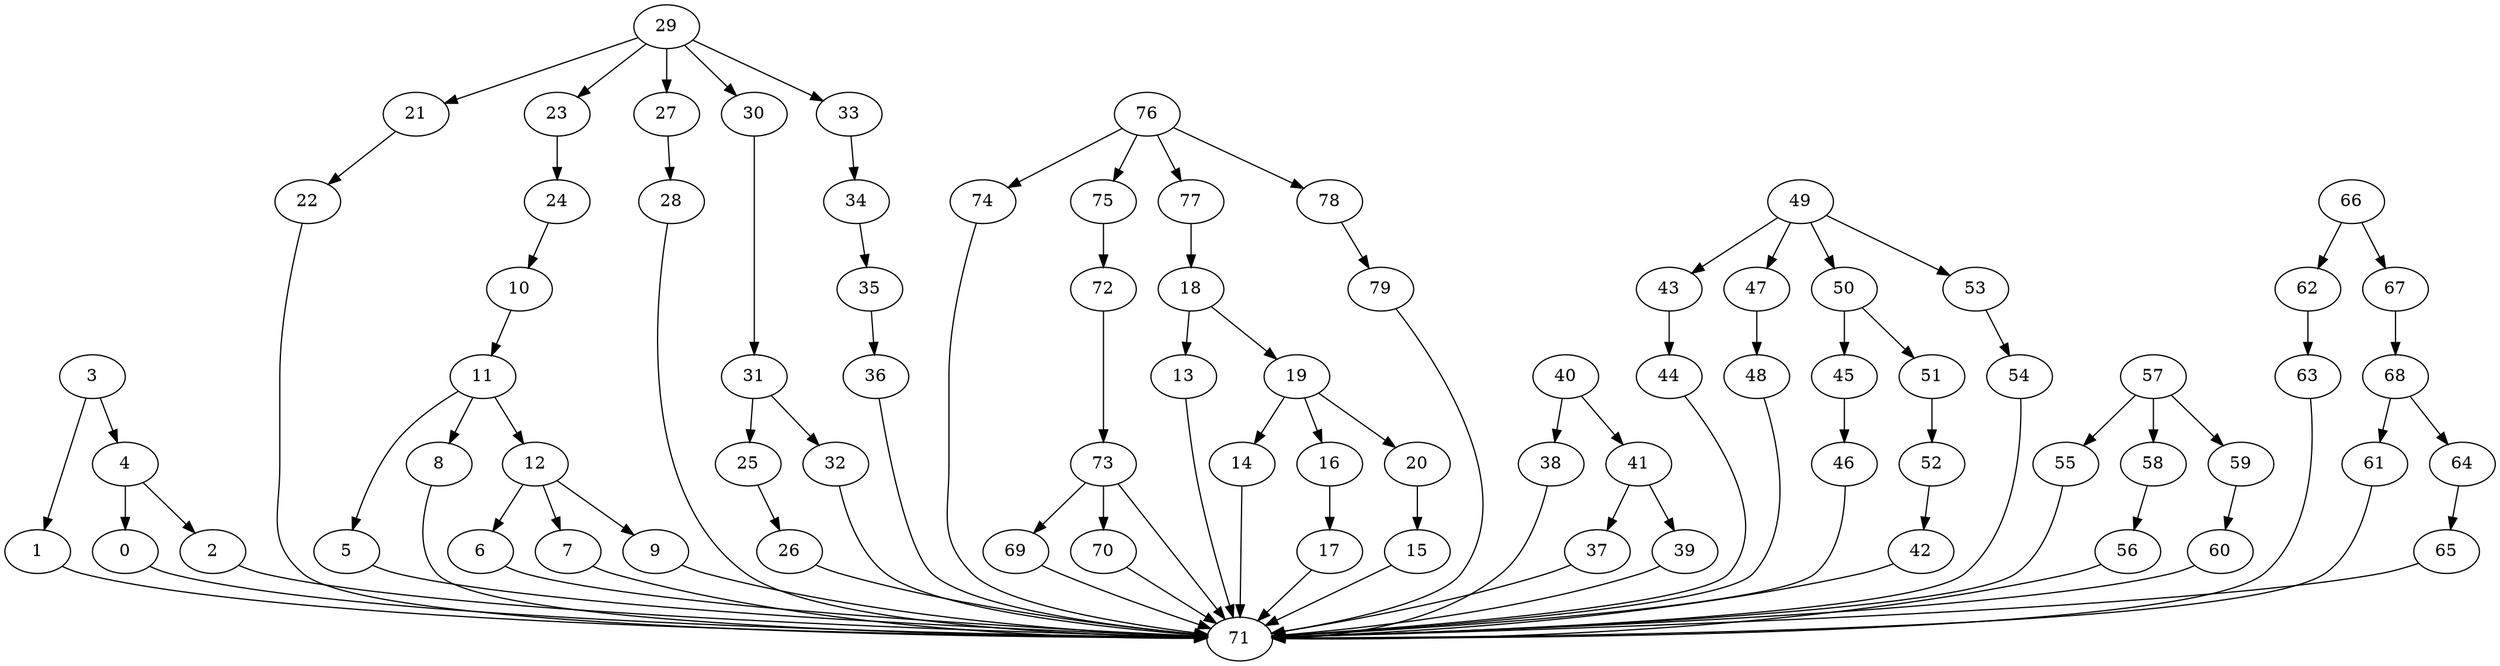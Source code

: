 strict digraph  {
0 [exec=119];
1 [exec=99];
2 [exec=92];
3 [exec=129];
4 [exec=124];
5 [exec=95];
6 [exec=113];
7 [exec=171];
8 [exec=121];
9 [exec=72];
10 [exec=190];
11 [exec=126];
12 [exec=51];
13 [exec=160];
14 [exec=165];
15 [exec=91];
16 [exec=109];
17 [exec=128];
18 [exec=116];
19 [exec=61];
20 [exec=70];
21 [exec=137];
22 [exec=87];
23 [exec=100];
24 [exec=67];
25 [exec=155];
26 [exec=101];
27 [exec=162];
28 [exec=120];
29 [exec=97];
30 [exec=141];
31 [exec=161];
32 [exec=200];
33 [exec=132];
34 [exec=192];
35 [exec=100];
36 [exec=132];
37 [exec=64];
38 [exec=93];
39 [exec=88];
40 [exec=60];
41 [exec=189];
42 [exec=154];
43 [exec=101];
44 [exec=172];
45 [exec=101];
46 [exec=111];
47 [exec=162];
48 [exec=155];
49 [exec=175];
50 [exec=59];
51 [exec=106];
52 [exec=157];
53 [exec=163];
54 [exec=113];
55 [exec=116];
56 [exec=86];
57 [exec=133];
58 [exec=63];
59 [exec=130];
60 [exec=194];
61 [exec=103];
62 [exec=196];
63 [exec=92];
64 [exec=136];
65 [exec=125];
66 [exec=170];
67 [exec=130];
68 [exec=157];
69 [exec=82];
70 [exec=118];
71 [exec=65];
72 [exec=92];
73 [exec=168];
74 [exec=53];
75 [exec=115];
76 [exec=79];
77 [exec=151];
78 [exec=147];
79 [exec=106];
0 -> 71  [comm=16];
1 -> 71  [comm=15];
2 -> 71  [comm=9];
3 -> 4  [comm=18];
3 -> 1  [comm=7];
4 -> 0  [comm=9];
4 -> 2  [comm=10];
5 -> 71  [comm=14];
6 -> 71  [comm=16];
7 -> 71  [comm=11];
8 -> 71  [comm=16];
9 -> 71  [comm=7];
10 -> 11  [comm=7];
11 -> 12  [comm=17];
11 -> 5  [comm=10];
11 -> 8  [comm=15];
12 -> 6  [comm=16];
12 -> 7  [comm=15];
12 -> 9  [comm=10];
13 -> 71  [comm=14];
14 -> 71  [comm=5];
15 -> 71  [comm=5];
16 -> 17  [comm=7];
17 -> 71  [comm=16];
18 -> 19  [comm=8];
18 -> 13  [comm=10];
19 -> 20  [comm=10];
19 -> 14  [comm=20];
19 -> 16  [comm=7];
20 -> 15  [comm=8];
21 -> 22  [comm=10];
22 -> 71  [comm=20];
23 -> 24  [comm=12];
24 -> 10  [comm=14];
25 -> 26  [comm=17];
26 -> 71  [comm=12];
27 -> 28  [comm=20];
28 -> 71  [comm=12];
29 -> 30  [comm=14];
29 -> 21  [comm=16];
29 -> 23  [comm=12];
29 -> 27  [comm=15];
29 -> 33  [comm=19];
30 -> 31  [comm=17];
31 -> 32  [comm=17];
31 -> 25  [comm=15];
32 -> 71  [comm=14];
33 -> 34  [comm=19];
34 -> 35  [comm=18];
35 -> 36  [comm=5];
36 -> 71  [comm=13];
37 -> 71  [comm=10];
38 -> 71  [comm=19];
39 -> 71  [comm=16];
40 -> 41  [comm=17];
40 -> 38  [comm=17];
41 -> 37  [comm=5];
41 -> 39  [comm=9];
42 -> 71  [comm=7];
43 -> 44  [comm=19];
44 -> 71  [comm=16];
45 -> 46  [comm=14];
46 -> 71  [comm=7];
47 -> 48  [comm=13];
48 -> 71  [comm=20];
49 -> 50  [comm=12];
49 -> 43  [comm=20];
49 -> 47  [comm=7];
49 -> 53  [comm=9];
50 -> 51  [comm=12];
50 -> 45  [comm=7];
51 -> 52  [comm=14];
52 -> 42  [comm=9];
53 -> 54  [comm=6];
54 -> 71  [comm=10];
55 -> 71  [comm=17];
56 -> 71  [comm=13];
57 -> 58  [comm=5];
57 -> 55  [comm=12];
57 -> 59  [comm=10];
58 -> 56  [comm=8];
59 -> 60  [comm=11];
60 -> 71  [comm=6];
61 -> 71  [comm=15];
62 -> 63  [comm=7];
63 -> 71  [comm=8];
64 -> 65  [comm=13];
65 -> 71  [comm=6];
66 -> 67  [comm=14];
66 -> 62  [comm=10];
67 -> 68  [comm=9];
68 -> 61  [comm=18];
68 -> 64  [comm=9];
69 -> 71  [comm=7];
70 -> 71  [comm=16];
72 -> 73  [comm=5];
73 -> 69  [comm=9];
73 -> 70  [comm=18];
73 -> 71  [comm=9];
74 -> 71  [comm=11];
75 -> 72  [comm=14];
76 -> 77  [comm=20];
76 -> 74  [comm=7];
76 -> 75  [comm=17];
76 -> 78  [comm=10];
77 -> 18  [comm=10];
78 -> 79  [comm=13];
79 -> 71  [comm=17];
}
